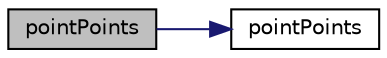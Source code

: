 digraph "pointPoints"
{
  bgcolor="transparent";
  edge [fontname="Helvetica",fontsize="10",labelfontname="Helvetica",labelfontsize="10"];
  node [fontname="Helvetica",fontsize="10",shape=record];
  rankdir="LR";
  Node46513 [label="pointPoints",height=0.2,width=0.4,color="black", fillcolor="grey75", style="filled", fontcolor="black"];
  Node46513 -> Node46514 [color="midnightblue",fontsize="10",style="solid",fontname="Helvetica"];
  Node46514 [label="pointPoints",height=0.2,width=0.4,color="black",URL="$a28685.html#ad4ac7d73b995a7274b6be6445d91a61d"];
}
